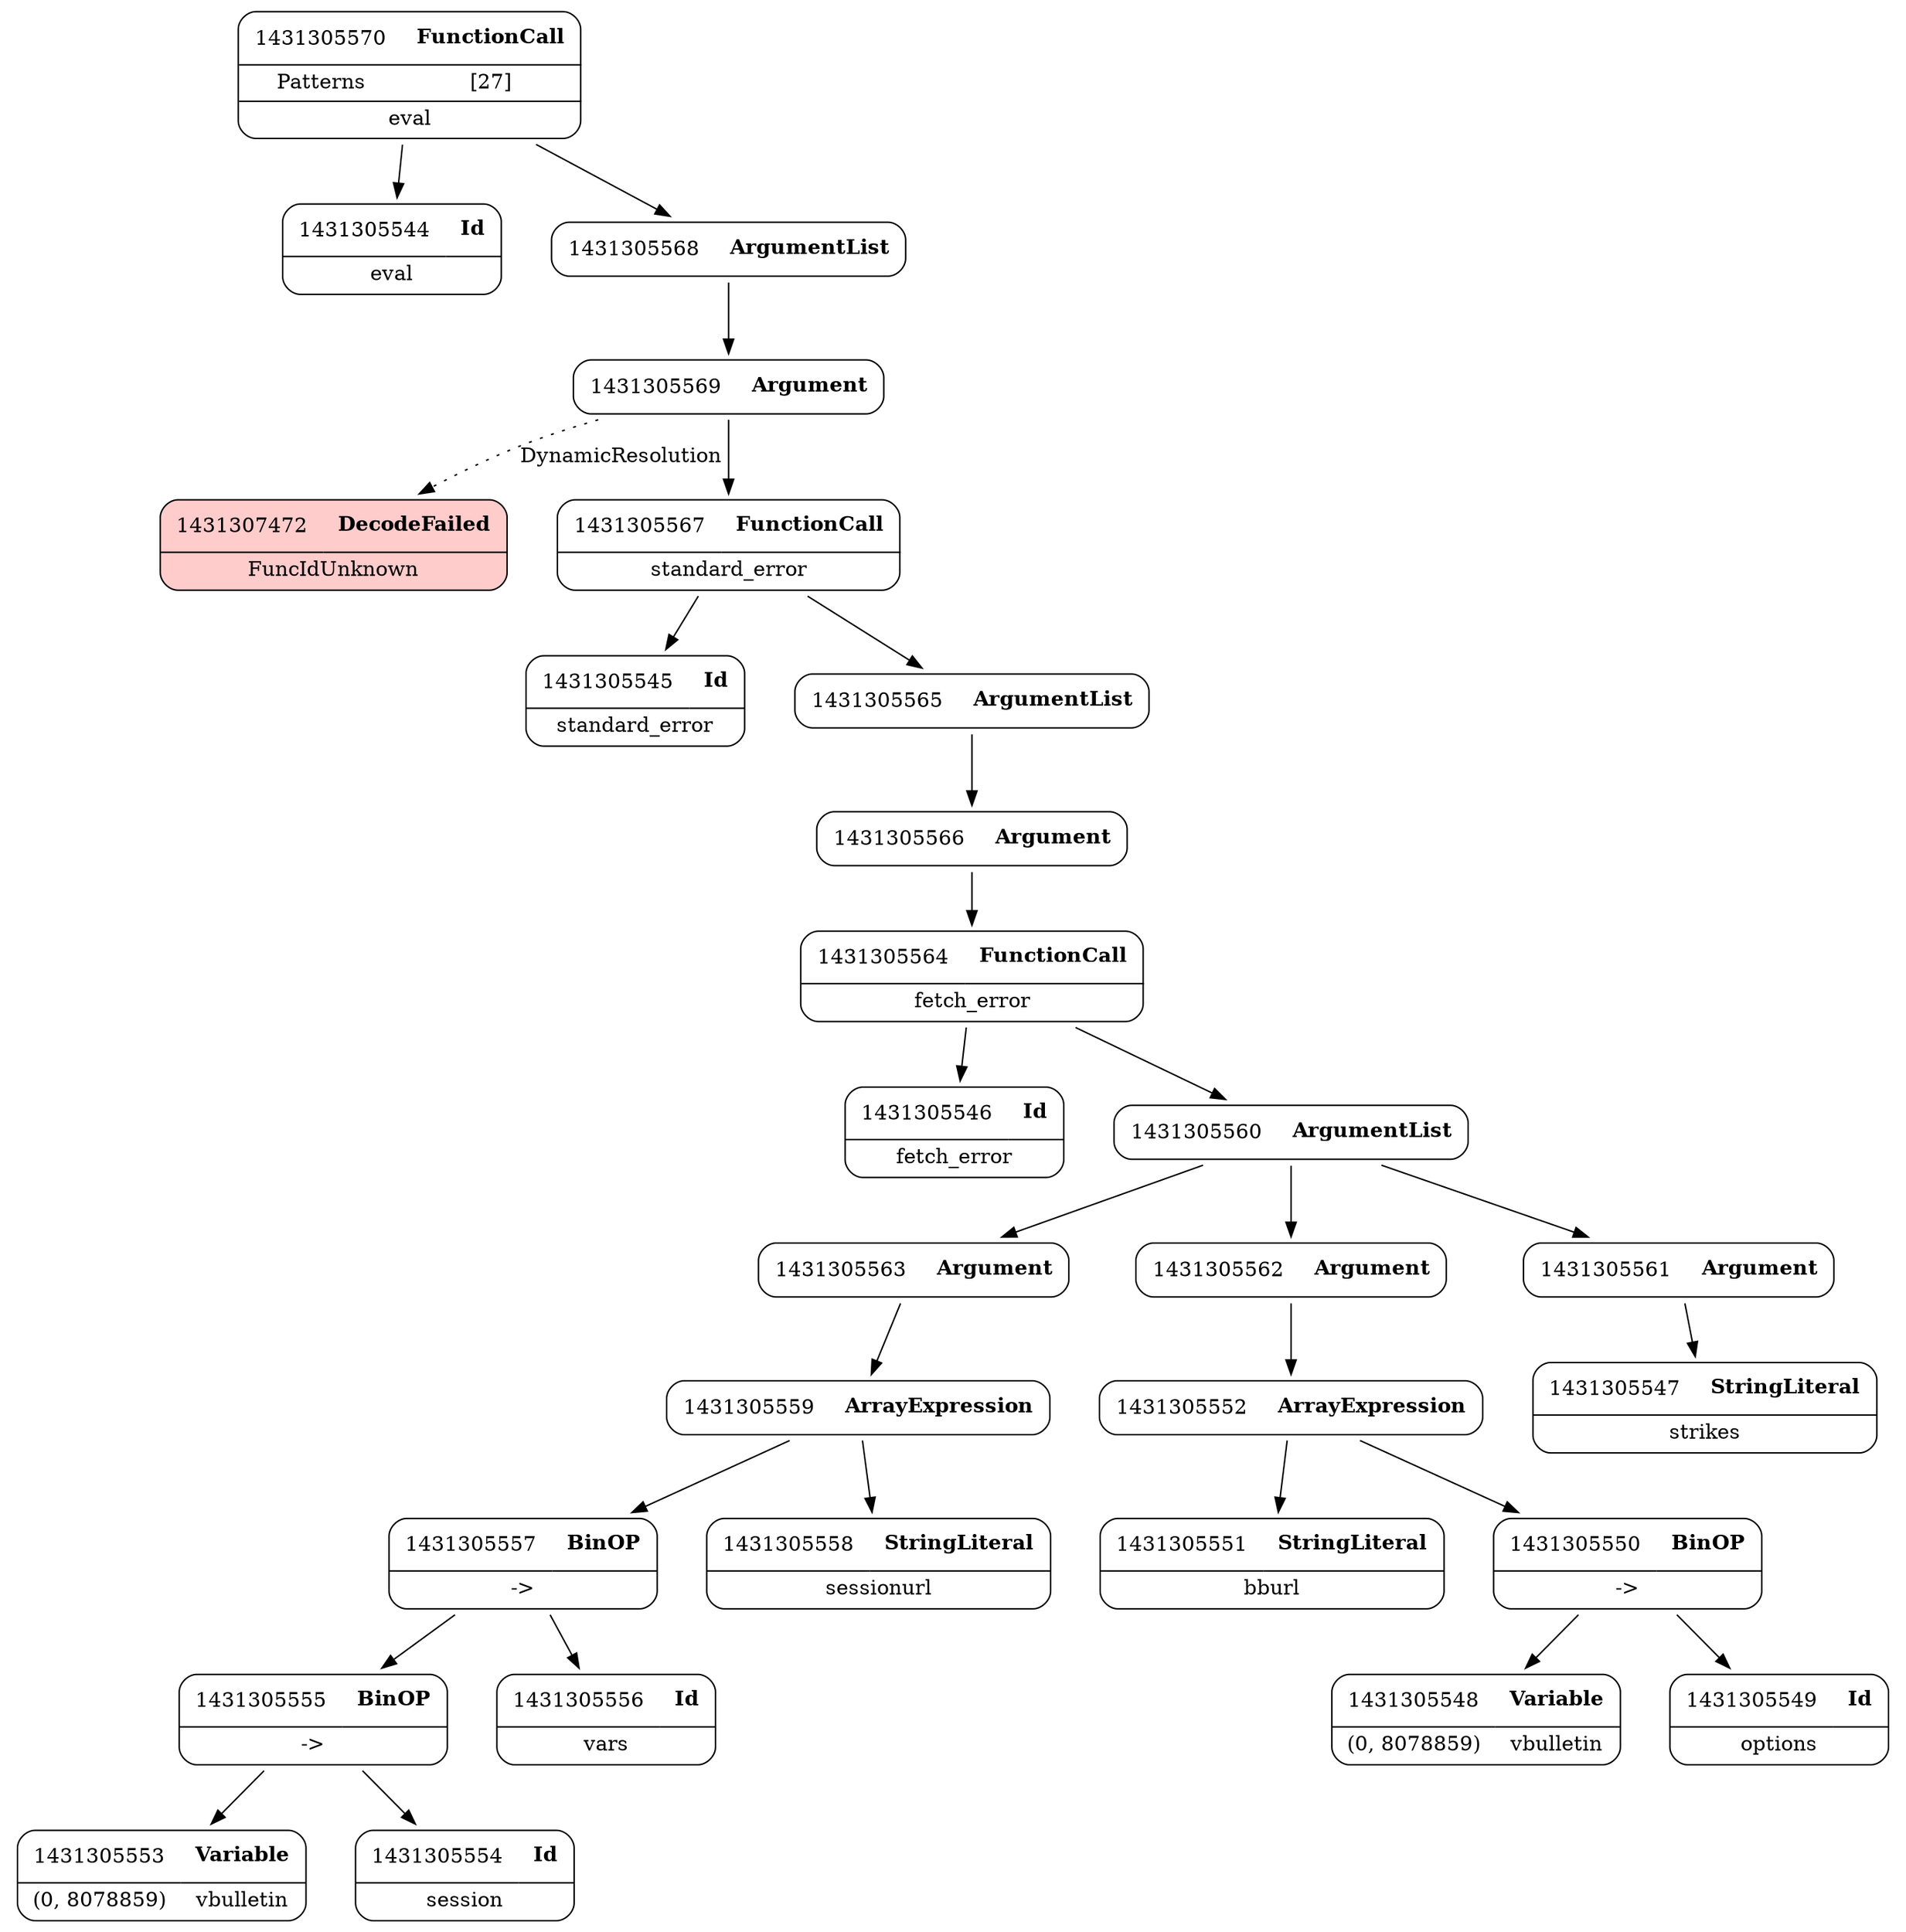 digraph ast {
node [shape=none];
1431305551 [label=<<TABLE border='1' cellspacing='0' cellpadding='10' style='rounded' ><TR><TD border='0'>1431305551</TD><TD border='0'><B>StringLiteral</B></TD></TR><HR/><TR><TD border='0' cellpadding='5' colspan='2'>bburl</TD></TR></TABLE>>];
1431307472 [label=<<TABLE border='1' cellspacing='0' cellpadding='10' style='rounded' bgcolor='#FFCCCC' ><TR><TD border='0'>1431307472</TD><TD border='0'><B>DecodeFailed</B></TD></TR><HR/><TR><TD border='0' cellpadding='5' colspan='2'>FuncIdUnknown</TD></TR></TABLE>>];
1431305550 [label=<<TABLE border='1' cellspacing='0' cellpadding='10' style='rounded' ><TR><TD border='0'>1431305550</TD><TD border='0'><B>BinOP</B></TD></TR><HR/><TR><TD border='0' cellpadding='5' colspan='2'>-&gt;</TD></TR></TABLE>>];
1431305550 -> 1431305548 [weight=2];
1431305550 -> 1431305549 [weight=2];
1431305549 [label=<<TABLE border='1' cellspacing='0' cellpadding='10' style='rounded' ><TR><TD border='0'>1431305549</TD><TD border='0'><B>Id</B></TD></TR><HR/><TR><TD border='0' cellpadding='5' colspan='2'>options</TD></TR></TABLE>>];
1431305548 [label=<<TABLE border='1' cellspacing='0' cellpadding='10' style='rounded' ><TR><TD border='0'>1431305548</TD><TD border='0'><B>Variable</B></TD></TR><HR/><TR><TD border='0' cellpadding='5'>(0, 8078859)</TD><TD border='0' cellpadding='5'>vbulletin</TD></TR></TABLE>>];
1431305547 [label=<<TABLE border='1' cellspacing='0' cellpadding='10' style='rounded' ><TR><TD border='0'>1431305547</TD><TD border='0'><B>StringLiteral</B></TD></TR><HR/><TR><TD border='0' cellpadding='5' colspan='2'>strikes</TD></TR></TABLE>>];
1431305546 [label=<<TABLE border='1' cellspacing='0' cellpadding='10' style='rounded' ><TR><TD border='0'>1431305546</TD><TD border='0'><B>Id</B></TD></TR><HR/><TR><TD border='0' cellpadding='5' colspan='2'>fetch_error</TD></TR></TABLE>>];
1431305545 [label=<<TABLE border='1' cellspacing='0' cellpadding='10' style='rounded' ><TR><TD border='0'>1431305545</TD><TD border='0'><B>Id</B></TD></TR><HR/><TR><TD border='0' cellpadding='5' colspan='2'>standard_error</TD></TR></TABLE>>];
1431305544 [label=<<TABLE border='1' cellspacing='0' cellpadding='10' style='rounded' ><TR><TD border='0'>1431305544</TD><TD border='0'><B>Id</B></TD></TR><HR/><TR><TD border='0' cellpadding='5' colspan='2'>eval</TD></TR></TABLE>>];
1431305567 [label=<<TABLE border='1' cellspacing='0' cellpadding='10' style='rounded' ><TR><TD border='0'>1431305567</TD><TD border='0'><B>FunctionCall</B></TD></TR><HR/><TR><TD border='0' cellpadding='5' colspan='2'>standard_error</TD></TR></TABLE>>];
1431305567 -> 1431305545 [weight=2];
1431305567 -> 1431305565 [weight=2];
1431305566 [label=<<TABLE border='1' cellspacing='0' cellpadding='10' style='rounded' ><TR><TD border='0'>1431305566</TD><TD border='0'><B>Argument</B></TD></TR></TABLE>>];
1431305566 -> 1431305564 [weight=2];
1431305565 [label=<<TABLE border='1' cellspacing='0' cellpadding='10' style='rounded' ><TR><TD border='0'>1431305565</TD><TD border='0'><B>ArgumentList</B></TD></TR></TABLE>>];
1431305565 -> 1431305566 [weight=2];
1431305564 [label=<<TABLE border='1' cellspacing='0' cellpadding='10' style='rounded' ><TR><TD border='0'>1431305564</TD><TD border='0'><B>FunctionCall</B></TD></TR><HR/><TR><TD border='0' cellpadding='5' colspan='2'>fetch_error</TD></TR></TABLE>>];
1431305564 -> 1431305546 [weight=2];
1431305564 -> 1431305560 [weight=2];
1431305563 [label=<<TABLE border='1' cellspacing='0' cellpadding='10' style='rounded' ><TR><TD border='0'>1431305563</TD><TD border='0'><B>Argument</B></TD></TR></TABLE>>];
1431305563 -> 1431305559 [weight=2];
1431305562 [label=<<TABLE border='1' cellspacing='0' cellpadding='10' style='rounded' ><TR><TD border='0'>1431305562</TD><TD border='0'><B>Argument</B></TD></TR></TABLE>>];
1431305562 -> 1431305552 [weight=2];
1431305561 [label=<<TABLE border='1' cellspacing='0' cellpadding='10' style='rounded' ><TR><TD border='0'>1431305561</TD><TD border='0'><B>Argument</B></TD></TR></TABLE>>];
1431305561 -> 1431305547 [weight=2];
1431305560 [label=<<TABLE border='1' cellspacing='0' cellpadding='10' style='rounded' ><TR><TD border='0'>1431305560</TD><TD border='0'><B>ArgumentList</B></TD></TR></TABLE>>];
1431305560 -> 1431305561 [weight=2];
1431305560 -> 1431305562 [weight=2];
1431305560 -> 1431305563 [weight=2];
1431305559 [label=<<TABLE border='1' cellspacing='0' cellpadding='10' style='rounded' ><TR><TD border='0'>1431305559</TD><TD border='0'><B>ArrayExpression</B></TD></TR></TABLE>>];
1431305559 -> 1431305557 [weight=2];
1431305559 -> 1431305558 [weight=2];
1431305558 [label=<<TABLE border='1' cellspacing='0' cellpadding='10' style='rounded' ><TR><TD border='0'>1431305558</TD><TD border='0'><B>StringLiteral</B></TD></TR><HR/><TR><TD border='0' cellpadding='5' colspan='2'>sessionurl</TD></TR></TABLE>>];
1431305557 [label=<<TABLE border='1' cellspacing='0' cellpadding='10' style='rounded' ><TR><TD border='0'>1431305557</TD><TD border='0'><B>BinOP</B></TD></TR><HR/><TR><TD border='0' cellpadding='5' colspan='2'>-&gt;</TD></TR></TABLE>>];
1431305557 -> 1431305555 [weight=2];
1431305557 -> 1431305556 [weight=2];
1431305556 [label=<<TABLE border='1' cellspacing='0' cellpadding='10' style='rounded' ><TR><TD border='0'>1431305556</TD><TD border='0'><B>Id</B></TD></TR><HR/><TR><TD border='0' cellpadding='5' colspan='2'>vars</TD></TR></TABLE>>];
1431305555 [label=<<TABLE border='1' cellspacing='0' cellpadding='10' style='rounded' ><TR><TD border='0'>1431305555</TD><TD border='0'><B>BinOP</B></TD></TR><HR/><TR><TD border='0' cellpadding='5' colspan='2'>-&gt;</TD></TR></TABLE>>];
1431305555 -> 1431305553 [weight=2];
1431305555 -> 1431305554 [weight=2];
1431305554 [label=<<TABLE border='1' cellspacing='0' cellpadding='10' style='rounded' ><TR><TD border='0'>1431305554</TD><TD border='0'><B>Id</B></TD></TR><HR/><TR><TD border='0' cellpadding='5' colspan='2'>session</TD></TR></TABLE>>];
1431305553 [label=<<TABLE border='1' cellspacing='0' cellpadding='10' style='rounded' ><TR><TD border='0'>1431305553</TD><TD border='0'><B>Variable</B></TD></TR><HR/><TR><TD border='0' cellpadding='5'>(0, 8078859)</TD><TD border='0' cellpadding='5'>vbulletin</TD></TR></TABLE>>];
1431305552 [label=<<TABLE border='1' cellspacing='0' cellpadding='10' style='rounded' ><TR><TD border='0'>1431305552</TD><TD border='0'><B>ArrayExpression</B></TD></TR></TABLE>>];
1431305552 -> 1431305550 [weight=2];
1431305552 -> 1431305551 [weight=2];
1431305570 [label=<<TABLE border='1' cellspacing='0' cellpadding='10' style='rounded' ><TR><TD border='0'>1431305570</TD><TD border='0'><B>FunctionCall</B></TD></TR><HR/><TR><TD border='0' cellpadding='5'>Patterns</TD><TD border='0' cellpadding='5'>[27]</TD></TR><HR/><TR><TD border='0' cellpadding='5' colspan='2'>eval</TD></TR></TABLE>>];
1431305570 -> 1431305544 [weight=2];
1431305570 -> 1431305568 [weight=2];
1431305569 [label=<<TABLE border='1' cellspacing='0' cellpadding='10' style='rounded' ><TR><TD border='0'>1431305569</TD><TD border='0'><B>Argument</B></TD></TR></TABLE>>];
1431305569 -> 1431305567 [weight=2];
1431305569 -> 1431307472 [style=dotted,label=DynamicResolution];
1431305568 [label=<<TABLE border='1' cellspacing='0' cellpadding='10' style='rounded' ><TR><TD border='0'>1431305568</TD><TD border='0'><B>ArgumentList</B></TD></TR></TABLE>>];
1431305568 -> 1431305569 [weight=2];
}
